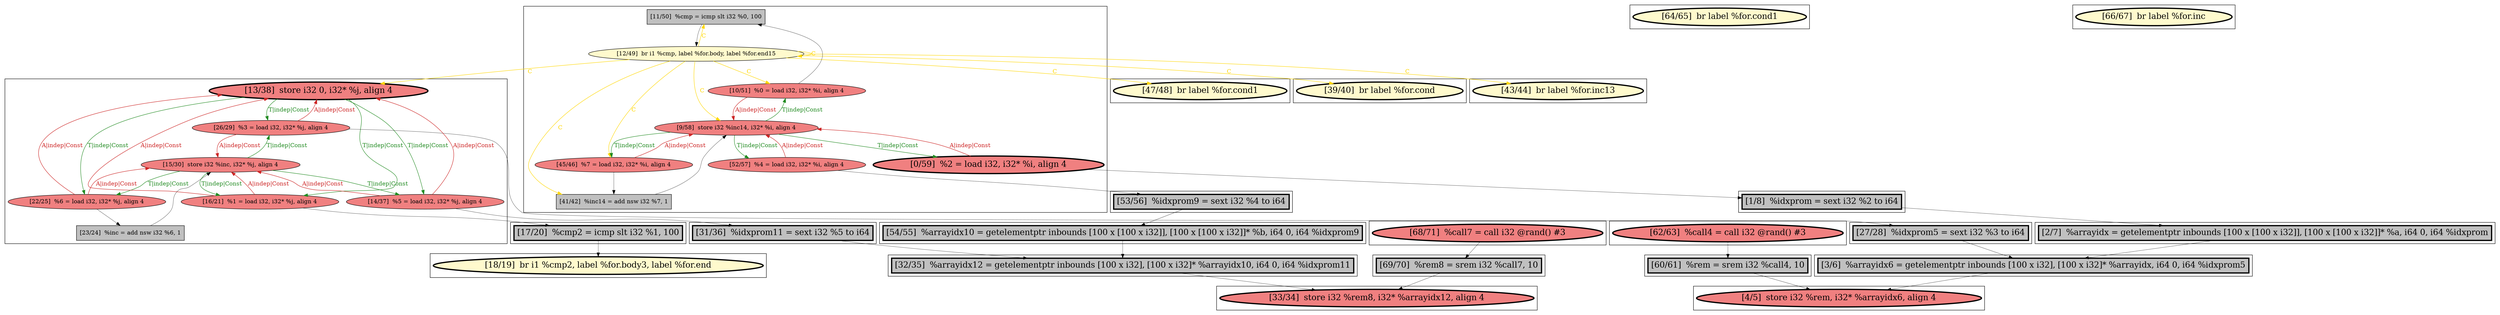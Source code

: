
digraph G {



node700->node699 [style=solid,color=forestgreen,label="T|indep|Const",penwidth=1.0,fontcolor=forestgreen ]
node694->node685 [style=solid,color=black,label="",penwidth=0.5,fontcolor=black ]
node700->node704 [style=solid,color=forestgreen,label="T|indep|Const",penwidth=1.0,fontcolor=forestgreen ]
node713->node714 [style=solid,color=black,label="",penwidth=0.5,fontcolor=black ]
node720->node690 [style=solid,color=black,label="",penwidth=0.5,fontcolor=black ]
node714->node712 [style=solid,color=gold,label="C",penwidth=1.0,fontcolor=gold ]
node699->node700 [style=solid,color=firebrick3,label="A|indep|Const",penwidth=1.0,fontcolor=firebrick3 ]
node714->node717 [style=solid,color=gold,label="C",penwidth=1.0,fontcolor=gold ]
node698->node692 [style=solid,color=black,label="",penwidth=0.5,fontcolor=black ]
node706->node698 [style=solid,color=black,label="",penwidth=0.5,fontcolor=black ]
node689->node686 [style=solid,color=black,label="",penwidth=0.5,fontcolor=black ]
node714->node707 [style=solid,color=gold,label="C",penwidth=1.0,fontcolor=gold ]
node688->node697 [style=solid,color=black,label="",penwidth=0.5,fontcolor=black ]
node701->node703 [style=solid,color=forestgreen,label="T|indep|Const",penwidth=1.0,fontcolor=forestgreen ]
node703->node701 [style=solid,color=firebrick3,label="A|indep|Const",penwidth=1.0,fontcolor=firebrick3 ]
node702->node701 [style=solid,color=firebrick3,label="A|indep|Const",penwidth=1.0,fontcolor=firebrick3 ]
node701->node704 [style=solid,color=forestgreen,label="T|indep|Const",penwidth=1.0,fontcolor=forestgreen ]
node700->node703 [style=solid,color=forestgreen,label="T|indep|Const",penwidth=1.0,fontcolor=forestgreen ]
node708->node712 [style=solid,color=forestgreen,label="T|indep|Const",penwidth=1.0,fontcolor=forestgreen ]
node703->node688 [style=solid,color=black,label="",penwidth=0.5,fontcolor=black ]
node712->node708 [style=solid,color=firebrick3,label="A|indep|Const",penwidth=1.0,fontcolor=firebrick3 ]
node714->node714 [style=solid,color=gold,label="C",penwidth=1.0,fontcolor=gold ]
node714->node711 [style=solid,color=gold,label="C",penwidth=1.0,fontcolor=gold ]
node714->node719 [style=solid,color=gold,label="C",penwidth=1.0,fontcolor=gold ]
node708->node709 [style=solid,color=forestgreen,label="T|indep|Const",penwidth=1.0,fontcolor=forestgreen ]
node708->node711 [style=solid,color=forestgreen,label="T|indep|Const",penwidth=1.0,fontcolor=forestgreen ]
node704->node705 [style=solid,color=black,label="",penwidth=0.5,fontcolor=black ]
node711->node708 [style=solid,color=firebrick3,label="A|indep|Const",penwidth=1.0,fontcolor=firebrick3 ]
node714->node708 [style=solid,color=gold,label="C",penwidth=1.0,fontcolor=gold ]
node714->node700 [style=solid,color=gold,label="C",penwidth=1.0,fontcolor=gold ]
node716->node686 [style=solid,color=black,label="",penwidth=0.5,fontcolor=black ]
node710->node687 [style=solid,color=black,label="",penwidth=0.5,fontcolor=black ]
node704->node700 [style=solid,color=firebrick3,label="A|indep|Const",penwidth=1.0,fontcolor=firebrick3 ]
node714->node695 [style=solid,color=gold,label="C",penwidth=1.0,fontcolor=gold ]
node709->node708 [style=solid,color=firebrick3,label="A|indep|Const",penwidth=1.0,fontcolor=firebrick3 ]
node686->node685 [style=solid,color=black,label="",penwidth=0.5,fontcolor=black ]
node700->node702 [style=solid,color=forestgreen,label="T|indep|Const",penwidth=1.0,fontcolor=forestgreen ]
node704->node701 [style=solid,color=firebrick3,label="A|indep|Const",penwidth=1.0,fontcolor=firebrick3 ]
node701->node699 [style=solid,color=forestgreen,label="T|indep|Const",penwidth=1.0,fontcolor=forestgreen ]
node701->node702 [style=solid,color=forestgreen,label="T|indep|Const",penwidth=1.0,fontcolor=forestgreen ]
node690->node692 [style=solid,color=black,label="",penwidth=0.5,fontcolor=black ]
node714->node713 [style=solid,color=gold,label="C",penwidth=1.0,fontcolor=gold ]
node715->node690 [style=solid,color=black,label="",penwidth=0.5,fontcolor=black ]
node709->node691 [style=solid,color=black,label="",penwidth=0.5,fontcolor=black ]
node711->node713 [style=solid,color=black,label="",penwidth=0.5,fontcolor=black ]
node710->node708 [style=solid,color=firebrick3,label="A|indep|Const",penwidth=1.0,fontcolor=firebrick3 ]
node702->node720 [style=solid,color=black,label="",penwidth=0.5,fontcolor=black ]
node703->node700 [style=solid,color=firebrick3,label="A|indep|Const",penwidth=1.0,fontcolor=firebrick3 ]
node691->node715 [style=solid,color=black,label="",penwidth=0.5,fontcolor=black ]
node699->node689 [style=solid,color=black,label="",penwidth=0.5,fontcolor=black ]
node699->node701 [style=solid,color=firebrick3,label="A|indep|Const",penwidth=1.0,fontcolor=firebrick3 ]
node708->node710 [style=solid,color=forestgreen,label="T|indep|Const",penwidth=1.0,fontcolor=forestgreen ]
node702->node700 [style=solid,color=firebrick3,label="A|indep|Const",penwidth=1.0,fontcolor=firebrick3 ]
node705->node701 [style=solid,color=black,label="",penwidth=0.5,fontcolor=black ]
node707->node708 [style=solid,color=black,label="",penwidth=0.5,fontcolor=black ]
node687->node716 [style=solid,color=black,label="",penwidth=0.5,fontcolor=black ]
node693->node694 [style=solid,color=black,label="",penwidth=0.5,fontcolor=black ]
node712->node707 [style=solid,color=black,label="",penwidth=0.5,fontcolor=black ]


subgraph cluster22 {


node720 [penwidth=3.0,fontsize=20,fillcolor=grey,label="[31/36]  %idxprom11 = sext i32 %5 to i64",shape=rectangle,style=filled ]



}

subgraph cluster20 {


node718 [penwidth=3.0,fontsize=20,fillcolor=lemonchiffon,label="[64/65]  br label %for.cond1",shape=ellipse,style=filled ]



}

subgraph cluster18 {


node716 [penwidth=3.0,fontsize=20,fillcolor=grey,label="[2/7]  %arrayidx = getelementptr inbounds [100 x [100 x i32]], [100 x [100 x i32]]* %a, i64 0, i64 %idxprom",shape=rectangle,style=filled ]



}

subgraph cluster16 {


node714 [fillcolor=lemonchiffon,label="[12/49]  br i1 %cmp, label %for.body, label %for.end15",shape=ellipse,style=filled ]
node713 [fillcolor=grey,label="[11/50]  %cmp = icmp slt i32 %0, 100",shape=rectangle,style=filled ]
node707 [fillcolor=grey,label="[41/42]  %inc14 = add nsw i32 %7, 1",shape=rectangle,style=filled ]
node710 [penwidth=3.0,fontsize=20,fillcolor=lightcoral,label="[0/59]  %2 = load i32, i32* %i, align 4",shape=ellipse,style=filled ]
node709 [fillcolor=lightcoral,label="[52/57]  %4 = load i32, i32* %i, align 4",shape=ellipse,style=filled ]
node711 [fillcolor=lightcoral,label="[10/51]  %0 = load i32, i32* %i, align 4",shape=ellipse,style=filled ]
node708 [fillcolor=lightcoral,label="[9/58]  store i32 %inc14, i32* %i, align 4",shape=ellipse,style=filled ]
node712 [fillcolor=lightcoral,label="[45/46]  %7 = load i32, i32* %i, align 4",shape=ellipse,style=filled ]



}

subgraph cluster17 {


node715 [penwidth=3.0,fontsize=20,fillcolor=grey,label="[54/55]  %arrayidx10 = getelementptr inbounds [100 x [100 x i32]], [100 x [100 x i32]]* %b, i64 0, i64 %idxprom9",shape=rectangle,style=filled ]



}

subgraph cluster4 {


node689 [penwidth=3.0,fontsize=20,fillcolor=grey,label="[27/28]  %idxprom5 = sext i32 %3 to i64",shape=rectangle,style=filled ]



}

subgraph cluster3 {


node688 [penwidth=3.0,fontsize=20,fillcolor=grey,label="[17/20]  %cmp2 = icmp slt i32 %1, 100",shape=rectangle,style=filled ]



}

subgraph cluster2 {


node687 [penwidth=3.0,fontsize=20,fillcolor=grey,label="[1/8]  %idxprom = sext i32 %2 to i64",shape=rectangle,style=filled ]



}

subgraph cluster1 {


node686 [penwidth=3.0,fontsize=20,fillcolor=grey,label="[3/6]  %arrayidx6 = getelementptr inbounds [100 x i32], [100 x i32]* %arrayidx, i64 0, i64 %idxprom5",shape=rectangle,style=filled ]



}

subgraph cluster12 {


node697 [penwidth=3.0,fontsize=20,fillcolor=lemonchiffon,label="[18/19]  br i1 %cmp2, label %for.body3, label %for.end",shape=ellipse,style=filled ]



}

subgraph cluster5 {


node690 [penwidth=3.0,fontsize=20,fillcolor=grey,label="[32/35]  %arrayidx12 = getelementptr inbounds [100 x i32], [100 x i32]* %arrayidx10, i64 0, i64 %idxprom11",shape=rectangle,style=filled ]



}

subgraph cluster0 {


node685 [penwidth=3.0,fontsize=20,fillcolor=lightcoral,label="[4/5]  store i32 %rem, i32* %arrayidx6, align 4",shape=ellipse,style=filled ]



}

subgraph cluster6 {


node691 [penwidth=3.0,fontsize=20,fillcolor=grey,label="[53/56]  %idxprom9 = sext i32 %4 to i64",shape=rectangle,style=filled ]



}

subgraph cluster14 {


node705 [fillcolor=grey,label="[23/24]  %inc = add nsw i32 %6, 1",shape=rectangle,style=filled ]
node699 [fillcolor=lightcoral,label="[26/29]  %3 = load i32, i32* %j, align 4",shape=ellipse,style=filled ]
node704 [fillcolor=lightcoral,label="[22/25]  %6 = load i32, i32* %j, align 4",shape=ellipse,style=filled ]
node703 [fillcolor=lightcoral,label="[16/21]  %1 = load i32, i32* %j, align 4",shape=ellipse,style=filled ]
node700 [penwidth=3.0,fontsize=20,fillcolor=lightcoral,label="[13/38]  store i32 0, i32* %j, align 4",shape=ellipse,style=filled ]
node701 [fillcolor=lightcoral,label="[15/30]  store i32 %inc, i32* %j, align 4",shape=ellipse,style=filled ]
node702 [fillcolor=lightcoral,label="[14/37]  %5 = load i32, i32* %j, align 4",shape=ellipse,style=filled ]



}

subgraph cluster7 {


node692 [penwidth=3.0,fontsize=20,fillcolor=lightcoral,label="[33/34]  store i32 %rem8, i32* %arrayidx12, align 4",shape=ellipse,style=filled ]



}

subgraph cluster8 {


node693 [penwidth=3.0,fontsize=20,fillcolor=lightcoral,label="[62/63]  %call4 = call i32 @rand() #3",shape=ellipse,style=filled ]



}

subgraph cluster21 {


node719 [penwidth=3.0,fontsize=20,fillcolor=lemonchiffon,label="[39/40]  br label %for.cond",shape=ellipse,style=filled ]



}

subgraph cluster9 {


node694 [penwidth=3.0,fontsize=20,fillcolor=grey,label="[60/61]  %rem = srem i32 %call4, 10",shape=rectangle,style=filled ]



}

subgraph cluster19 {


node717 [penwidth=3.0,fontsize=20,fillcolor=lemonchiffon,label="[47/48]  br label %for.cond1",shape=ellipse,style=filled ]



}

subgraph cluster10 {


node695 [penwidth=3.0,fontsize=20,fillcolor=lemonchiffon,label="[43/44]  br label %for.inc13",shape=ellipse,style=filled ]



}

subgraph cluster11 {


node696 [penwidth=3.0,fontsize=20,fillcolor=lemonchiffon,label="[66/67]  br label %for.inc",shape=ellipse,style=filled ]



}

subgraph cluster13 {


node698 [penwidth=3.0,fontsize=20,fillcolor=grey,label="[69/70]  %rem8 = srem i32 %call7, 10",shape=rectangle,style=filled ]



}

subgraph cluster15 {


node706 [penwidth=3.0,fontsize=20,fillcolor=lightcoral,label="[68/71]  %call7 = call i32 @rand() #3",shape=ellipse,style=filled ]



}

}
